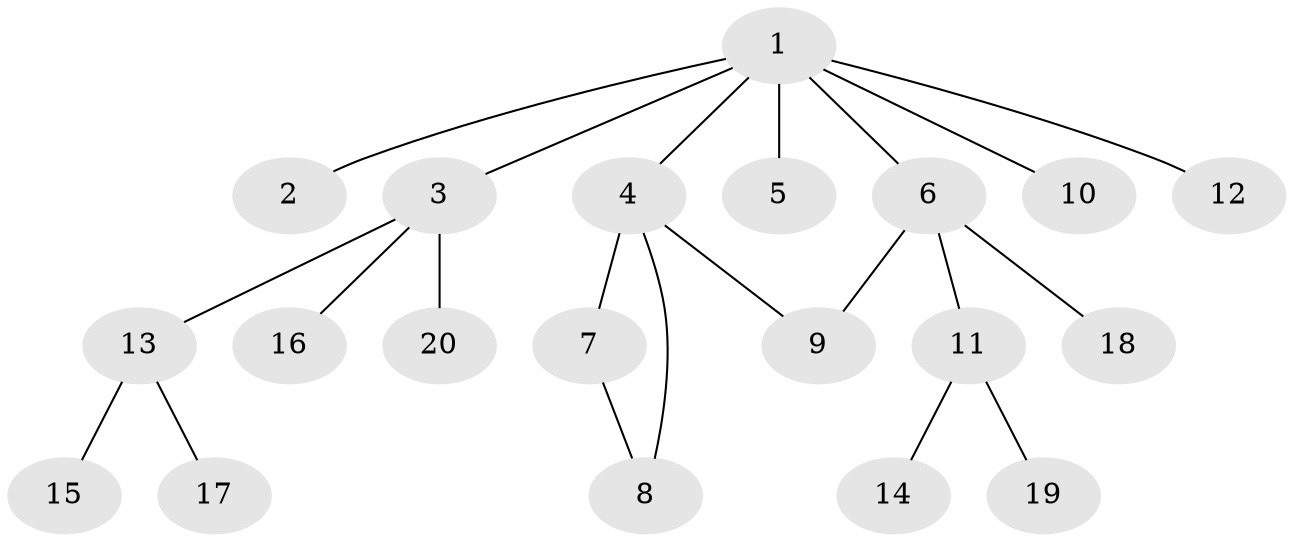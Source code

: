 // Generated by graph-tools (version 1.1) at 2025/46/02/15/25 05:46:28]
// undirected, 20 vertices, 21 edges
graph export_dot {
graph [start="1"]
  node [color=gray90,style=filled];
  1;
  2;
  3;
  4;
  5;
  6;
  7;
  8;
  9;
  10;
  11;
  12;
  13;
  14;
  15;
  16;
  17;
  18;
  19;
  20;
  1 -- 2;
  1 -- 3;
  1 -- 4;
  1 -- 5;
  1 -- 6;
  1 -- 10;
  1 -- 12;
  3 -- 13;
  3 -- 16;
  3 -- 20;
  4 -- 7;
  4 -- 8;
  4 -- 9;
  6 -- 9;
  6 -- 11;
  6 -- 18;
  7 -- 8;
  11 -- 14;
  11 -- 19;
  13 -- 15;
  13 -- 17;
}
